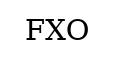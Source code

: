 Digraph TD { rankdir ="LR" 
{node  [margin=0.025 fontcolor=blue style=filled ] 
  
} 

 label = "FXO";
}